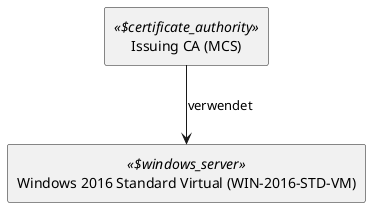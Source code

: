 @startuml


skinparam monochrome true
skinparam componentStyle uml2



show stereotype

rectangle Issuing__F_CA__F___N_MCS__O_ as "Issuing CA (MCS)" <<$certificate_authority>> {
}

rectangle Windows__F_2016__F_Standard__F_Virtual__F___N_WIN__S_2016__S_STD__S_VM__O_ as "Windows 2016 Standard Virtual (WIN-2016-STD-VM)" <<$windows_server>> {
}
Issuing__F_CA__F___N_MCS__O_ -down-> Windows__F_2016__F_Standard__F_Virtual__F___N_WIN__S_2016__S_STD__S_VM__O_ : verwendet 

' Begin Protected Region [[layouting]]

' End Protected Region   [[layouting]]

@enduml
' Actifsource ID=[dc5bfacd-eaac-11e8-88d3-bfc6b992bdec,3c966b09-0e1a-11e9-8b4c-f9aec93d8b56,Hash]
